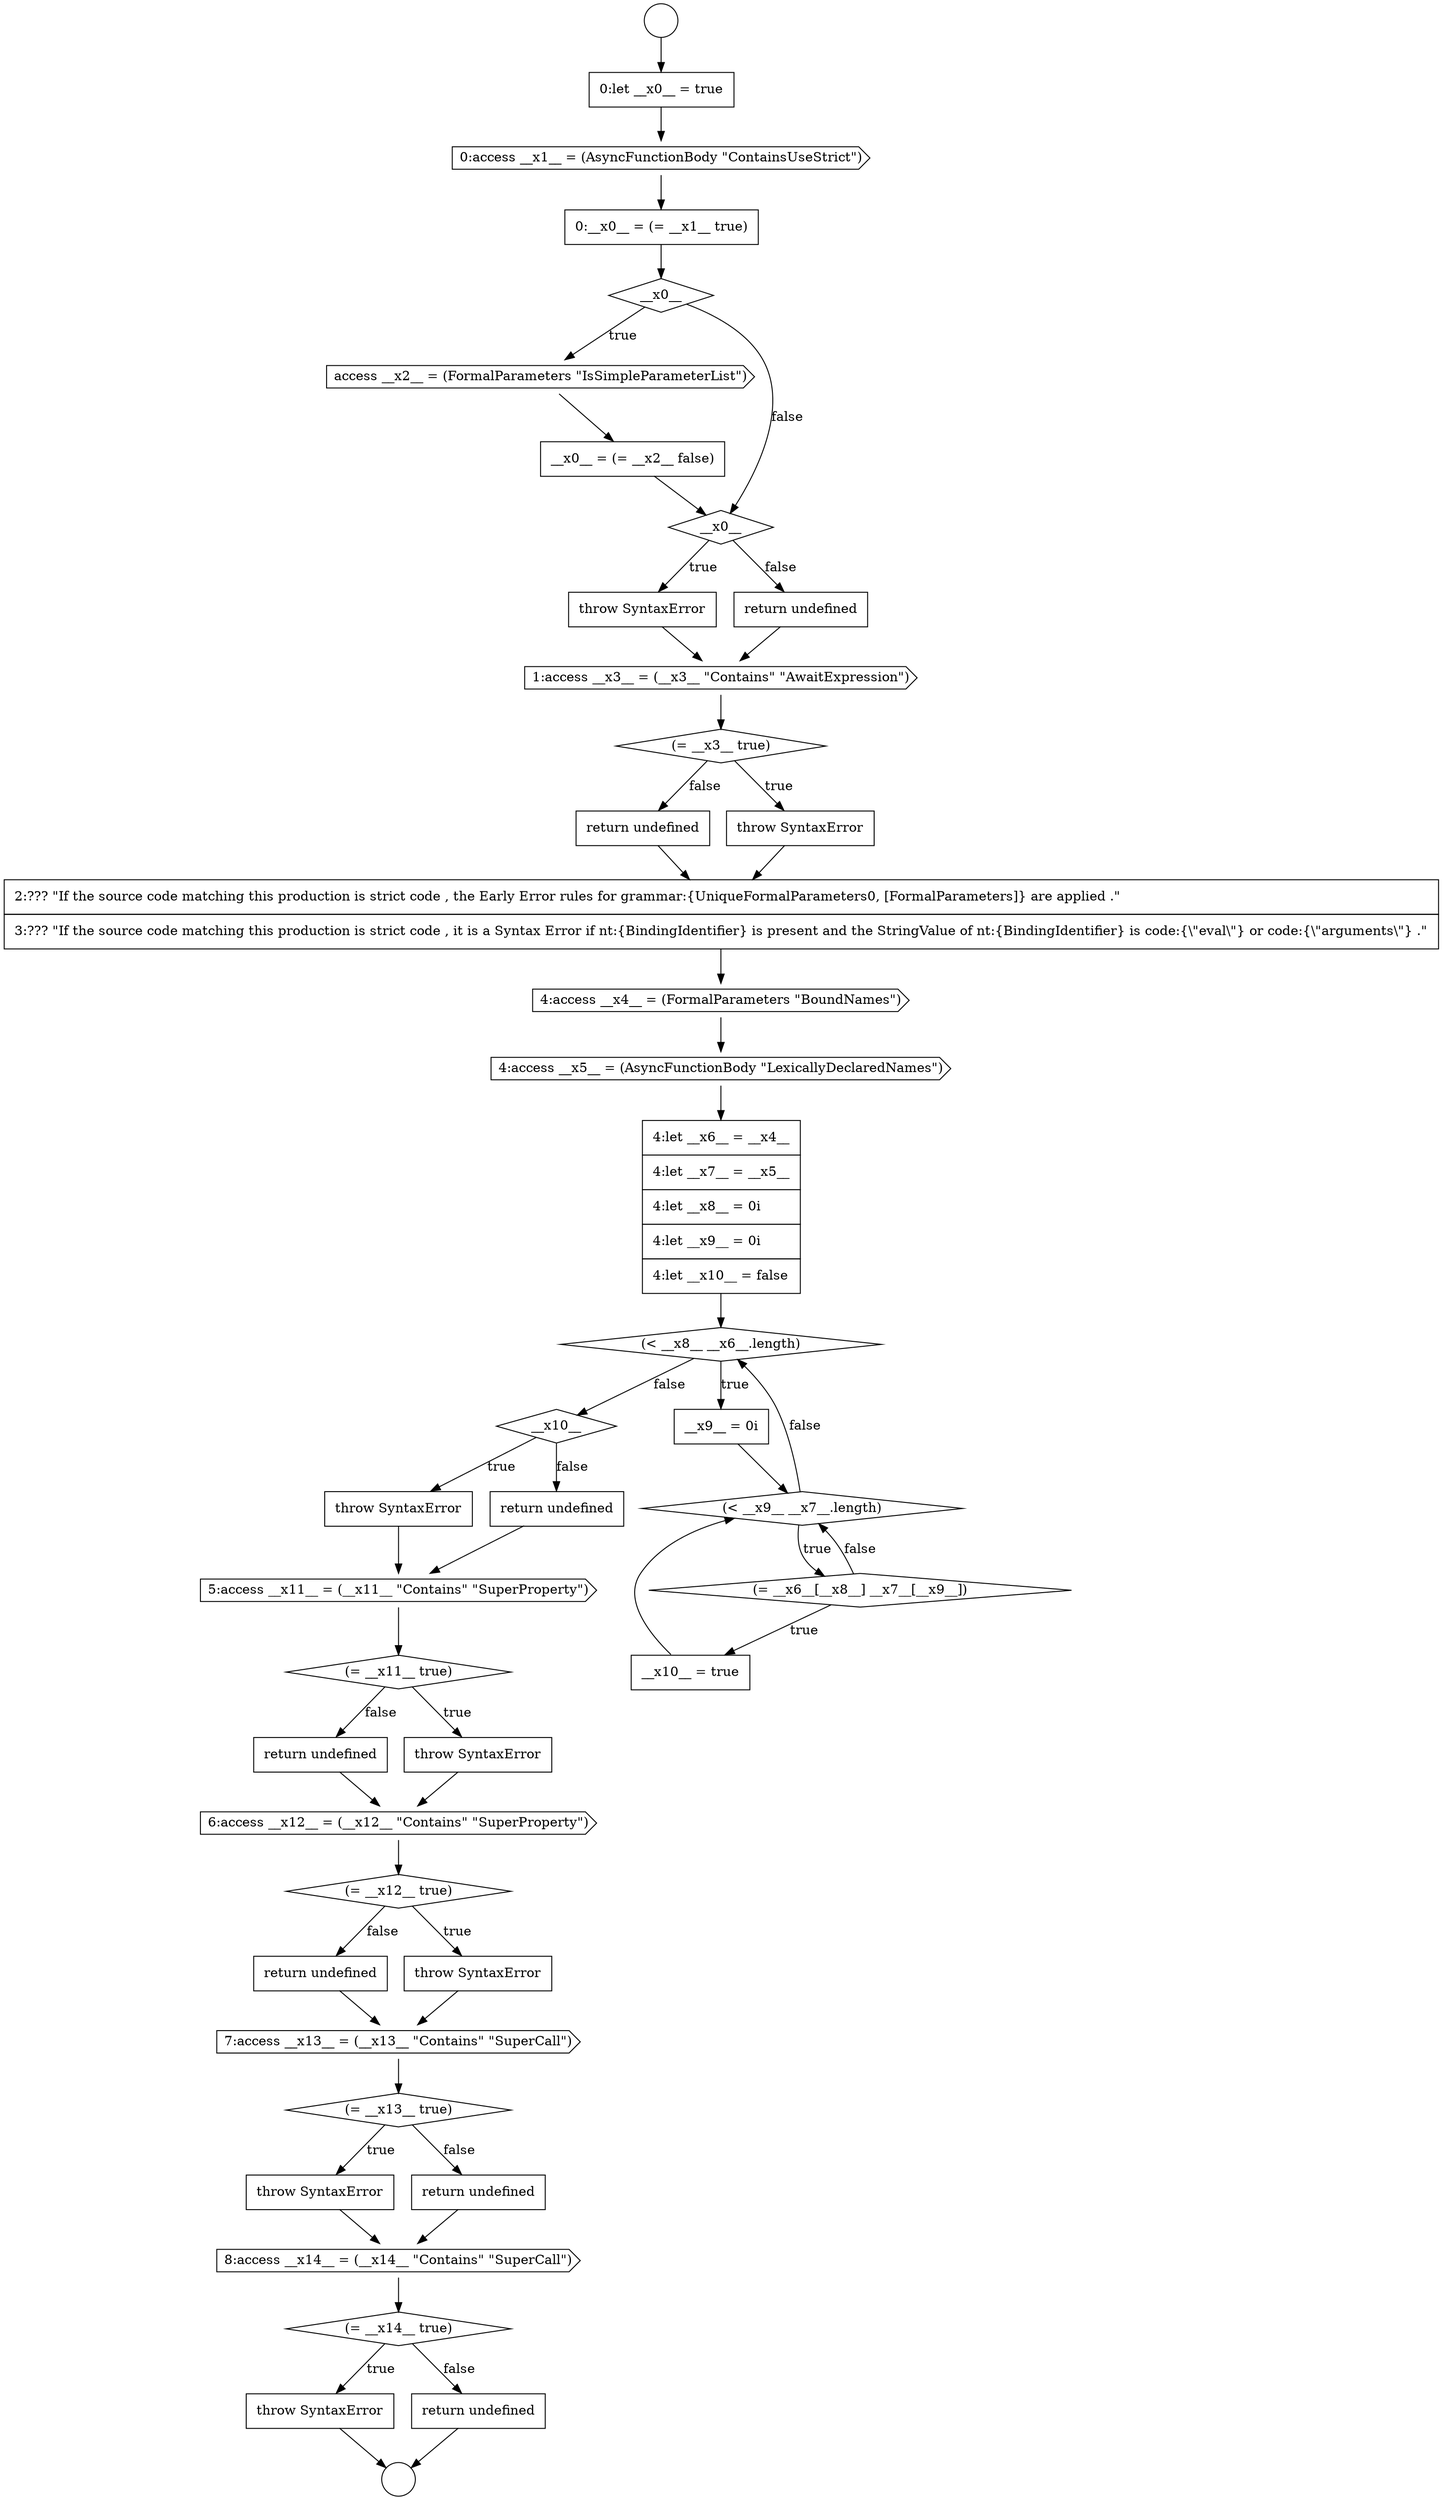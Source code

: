 digraph {
  node19490 [shape=diamond, label=<<font color="black">(= __x3__ true)</font>> color="black" fillcolor="white" style=filled]
  node19518 [shape=diamond, label=<<font color="black">(= __x14__ true)</font>> color="black" fillcolor="white" style=filled]
  node19478 [shape=circle label=" " color="black" fillcolor="white" style=filled]
  node19479 [shape=circle label=" " color="black" fillcolor="white" style=filled]
  node19483 [shape=diamond, label=<<font color="black">__x0__</font>> color="black" fillcolor="white" style=filled]
  node19487 [shape=none, margin=0, label=<<font color="black">
    <table border="0" cellborder="1" cellspacing="0" cellpadding="10">
      <tr><td align="left">throw SyntaxError</td></tr>
    </table>
  </font>> color="black" fillcolor="white" style=filled]
  node19492 [shape=none, margin=0, label=<<font color="black">
    <table border="0" cellborder="1" cellspacing="0" cellpadding="10">
      <tr><td align="left">return undefined</td></tr>
    </table>
  </font>> color="black" fillcolor="white" style=filled]
  node19480 [shape=none, margin=0, label=<<font color="black">
    <table border="0" cellborder="1" cellspacing="0" cellpadding="10">
      <tr><td align="left">0:let __x0__ = true</td></tr>
    </table>
  </font>> color="black" fillcolor="white" style=filled]
  node19481 [shape=cds, label=<<font color="black">0:access __x1__ = (AsyncFunctionBody &quot;ContainsUseStrict&quot;)</font>> color="black" fillcolor="white" style=filled]
  node19494 [shape=cds, label=<<font color="black">4:access __x4__ = (FormalParameters &quot;BoundNames&quot;)</font>> color="black" fillcolor="white" style=filled]
  node19508 [shape=none, margin=0, label=<<font color="black">
    <table border="0" cellborder="1" cellspacing="0" cellpadding="10">
      <tr><td align="left">return undefined</td></tr>
    </table>
  </font>> color="black" fillcolor="white" style=filled]
  node19501 [shape=none, margin=0, label=<<font color="black">
    <table border="0" cellborder="1" cellspacing="0" cellpadding="10">
      <tr><td align="left">__x10__ = true</td></tr>
    </table>
  </font>> color="black" fillcolor="white" style=filled]
  node19514 [shape=diamond, label=<<font color="black">(= __x13__ true)</font>> color="black" fillcolor="white" style=filled]
  node19485 [shape=none, margin=0, label=<<font color="black">
    <table border="0" cellborder="1" cellspacing="0" cellpadding="10">
      <tr><td align="left">__x0__ = (= __x2__ false)</td></tr>
    </table>
  </font>> color="black" fillcolor="white" style=filled]
  node19495 [shape=cds, label=<<font color="black">4:access __x5__ = (AsyncFunctionBody &quot;LexicallyDeclaredNames&quot;)</font>> color="black" fillcolor="white" style=filled]
  node19512 [shape=none, margin=0, label=<<font color="black">
    <table border="0" cellborder="1" cellspacing="0" cellpadding="10">
      <tr><td align="left">return undefined</td></tr>
    </table>
  </font>> color="black" fillcolor="white" style=filled]
  node19497 [shape=diamond, label=<<font color="black">(&lt; __x8__ __x6__.length)</font>> color="black" fillcolor="white" style=filled]
  node19502 [shape=diamond, label=<<font color="black">__x10__</font>> color="black" fillcolor="white" style=filled]
  node19507 [shape=none, margin=0, label=<<font color="black">
    <table border="0" cellborder="1" cellspacing="0" cellpadding="10">
      <tr><td align="left">throw SyntaxError</td></tr>
    </table>
  </font>> color="black" fillcolor="white" style=filled]
  node19519 [shape=none, margin=0, label=<<font color="black">
    <table border="0" cellborder="1" cellspacing="0" cellpadding="10">
      <tr><td align="left">throw SyntaxError</td></tr>
    </table>
  </font>> color="black" fillcolor="white" style=filled]
  node19484 [shape=cds, label=<<font color="black">access __x2__ = (FormalParameters &quot;IsSimpleParameterList&quot;)</font>> color="black" fillcolor="white" style=filled]
  node19515 [shape=none, margin=0, label=<<font color="black">
    <table border="0" cellborder="1" cellspacing="0" cellpadding="10">
      <tr><td align="left">throw SyntaxError</td></tr>
    </table>
  </font>> color="black" fillcolor="white" style=filled]
  node19488 [shape=none, margin=0, label=<<font color="black">
    <table border="0" cellborder="1" cellspacing="0" cellpadding="10">
      <tr><td align="left">return undefined</td></tr>
    </table>
  </font>> color="black" fillcolor="white" style=filled]
  node19498 [shape=none, margin=0, label=<<font color="black">
    <table border="0" cellborder="1" cellspacing="0" cellpadding="10">
      <tr><td align="left">__x9__ = 0i</td></tr>
    </table>
  </font>> color="black" fillcolor="white" style=filled]
  node19491 [shape=none, margin=0, label=<<font color="black">
    <table border="0" cellborder="1" cellspacing="0" cellpadding="10">
      <tr><td align="left">throw SyntaxError</td></tr>
    </table>
  </font>> color="black" fillcolor="white" style=filled]
  node19511 [shape=none, margin=0, label=<<font color="black">
    <table border="0" cellborder="1" cellspacing="0" cellpadding="10">
      <tr><td align="left">throw SyntaxError</td></tr>
    </table>
  </font>> color="black" fillcolor="white" style=filled]
  node19506 [shape=diamond, label=<<font color="black">(= __x11__ true)</font>> color="black" fillcolor="white" style=filled]
  node19520 [shape=none, margin=0, label=<<font color="black">
    <table border="0" cellborder="1" cellspacing="0" cellpadding="10">
      <tr><td align="left">return undefined</td></tr>
    </table>
  </font>> color="black" fillcolor="white" style=filled]
  node19503 [shape=none, margin=0, label=<<font color="black">
    <table border="0" cellborder="1" cellspacing="0" cellpadding="10">
      <tr><td align="left">throw SyntaxError</td></tr>
    </table>
  </font>> color="black" fillcolor="white" style=filled]
  node19510 [shape=diamond, label=<<font color="black">(= __x12__ true)</font>> color="black" fillcolor="white" style=filled]
  node19499 [shape=diamond, label=<<font color="black">(&lt; __x9__ __x7__.length)</font>> color="black" fillcolor="white" style=filled]
  node19516 [shape=none, margin=0, label=<<font color="black">
    <table border="0" cellborder="1" cellspacing="0" cellpadding="10">
      <tr><td align="left">return undefined</td></tr>
    </table>
  </font>> color="black" fillcolor="white" style=filled]
  node19517 [shape=cds, label=<<font color="black">8:access __x14__ = (__x14__ &quot;Contains&quot; &quot;SuperCall&quot;)</font>> color="black" fillcolor="white" style=filled]
  node19493 [shape=none, margin=0, label=<<font color="black">
    <table border="0" cellborder="1" cellspacing="0" cellpadding="10">
      <tr><td align="left">2:??? &quot;If the source code matching this production is strict code , the Early Error rules for grammar:{UniqueFormalParameters0, [FormalParameters]} are applied .&quot;</td></tr>
      <tr><td align="left">3:??? &quot;If the source code matching this production is strict code , it is a Syntax Error if nt:{BindingIdentifier} is present and the StringValue of nt:{BindingIdentifier} is code:{\&quot;eval\&quot;} or code:{\&quot;arguments\&quot;} .&quot;</td></tr>
    </table>
  </font>> color="black" fillcolor="white" style=filled]
  node19482 [shape=none, margin=0, label=<<font color="black">
    <table border="0" cellborder="1" cellspacing="0" cellpadding="10">
      <tr><td align="left">0:__x0__ = (= __x1__ true)</td></tr>
    </table>
  </font>> color="black" fillcolor="white" style=filled]
  node19489 [shape=cds, label=<<font color="black">1:access __x3__ = (__x3__ &quot;Contains&quot; &quot;AwaitExpression&quot;)</font>> color="black" fillcolor="white" style=filled]
  node19504 [shape=none, margin=0, label=<<font color="black">
    <table border="0" cellborder="1" cellspacing="0" cellpadding="10">
      <tr><td align="left">return undefined</td></tr>
    </table>
  </font>> color="black" fillcolor="white" style=filled]
  node19505 [shape=cds, label=<<font color="black">5:access __x11__ = (__x11__ &quot;Contains&quot; &quot;SuperProperty&quot;)</font>> color="black" fillcolor="white" style=filled]
  node19500 [shape=diamond, label=<<font color="black">(= __x6__[__x8__] __x7__[__x9__])</font>> color="black" fillcolor="white" style=filled]
  node19509 [shape=cds, label=<<font color="black">6:access __x12__ = (__x12__ &quot;Contains&quot; &quot;SuperProperty&quot;)</font>> color="black" fillcolor="white" style=filled]
  node19496 [shape=none, margin=0, label=<<font color="black">
    <table border="0" cellborder="1" cellspacing="0" cellpadding="10">
      <tr><td align="left">4:let __x6__ = __x4__</td></tr>
      <tr><td align="left">4:let __x7__ = __x5__</td></tr>
      <tr><td align="left">4:let __x8__ = 0i</td></tr>
      <tr><td align="left">4:let __x9__ = 0i</td></tr>
      <tr><td align="left">4:let __x10__ = false</td></tr>
    </table>
  </font>> color="black" fillcolor="white" style=filled]
  node19486 [shape=diamond, label=<<font color="black">__x0__</font>> color="black" fillcolor="white" style=filled]
  node19513 [shape=cds, label=<<font color="black">7:access __x13__ = (__x13__ &quot;Contains&quot; &quot;SuperCall&quot;)</font>> color="black" fillcolor="white" style=filled]
  node19490 -> node19491 [label=<<font color="black">true</font>> color="black"]
  node19490 -> node19492 [label=<<font color="black">false</font>> color="black"]
  node19520 -> node19479 [ color="black"]
  node19507 -> node19509 [ color="black"]
  node19497 -> node19498 [label=<<font color="black">true</font>> color="black"]
  node19497 -> node19502 [label=<<font color="black">false</font>> color="black"]
  node19504 -> node19505 [ color="black"]
  node19487 -> node19489 [ color="black"]
  node19483 -> node19484 [label=<<font color="black">true</font>> color="black"]
  node19483 -> node19486 [label=<<font color="black">false</font>> color="black"]
  node19482 -> node19483 [ color="black"]
  node19498 -> node19499 [ color="black"]
  node19492 -> node19493 [ color="black"]
  node19519 -> node19479 [ color="black"]
  node19500 -> node19501 [label=<<font color="black">true</font>> color="black"]
  node19500 -> node19499 [label=<<font color="black">false</font>> color="black"]
  node19518 -> node19519 [label=<<font color="black">true</font>> color="black"]
  node19518 -> node19520 [label=<<font color="black">false</font>> color="black"]
  node19484 -> node19485 [ color="black"]
  node19513 -> node19514 [ color="black"]
  node19503 -> node19505 [ color="black"]
  node19480 -> node19481 [ color="black"]
  node19485 -> node19486 [ color="black"]
  node19517 -> node19518 [ color="black"]
  node19489 -> node19490 [ color="black"]
  node19496 -> node19497 [ color="black"]
  node19506 -> node19507 [label=<<font color="black">true</font>> color="black"]
  node19506 -> node19508 [label=<<font color="black">false</font>> color="black"]
  node19516 -> node19517 [ color="black"]
  node19509 -> node19510 [ color="black"]
  node19501 -> node19499 [ color="black"]
  node19495 -> node19496 [ color="black"]
  node19505 -> node19506 [ color="black"]
  node19499 -> node19500 [label=<<font color="black">true</font>> color="black"]
  node19499 -> node19497 [label=<<font color="black">false</font>> color="black"]
  node19512 -> node19513 [ color="black"]
  node19510 -> node19511 [label=<<font color="black">true</font>> color="black"]
  node19510 -> node19512 [label=<<font color="black">false</font>> color="black"]
  node19508 -> node19509 [ color="black"]
  node19514 -> node19515 [label=<<font color="black">true</font>> color="black"]
  node19514 -> node19516 [label=<<font color="black">false</font>> color="black"]
  node19478 -> node19480 [ color="black"]
  node19493 -> node19494 [ color="black"]
  node19486 -> node19487 [label=<<font color="black">true</font>> color="black"]
  node19486 -> node19488 [label=<<font color="black">false</font>> color="black"]
  node19511 -> node19513 [ color="black"]
  node19494 -> node19495 [ color="black"]
  node19502 -> node19503 [label=<<font color="black">true</font>> color="black"]
  node19502 -> node19504 [label=<<font color="black">false</font>> color="black"]
  node19515 -> node19517 [ color="black"]
  node19481 -> node19482 [ color="black"]
  node19488 -> node19489 [ color="black"]
  node19491 -> node19493 [ color="black"]
}
